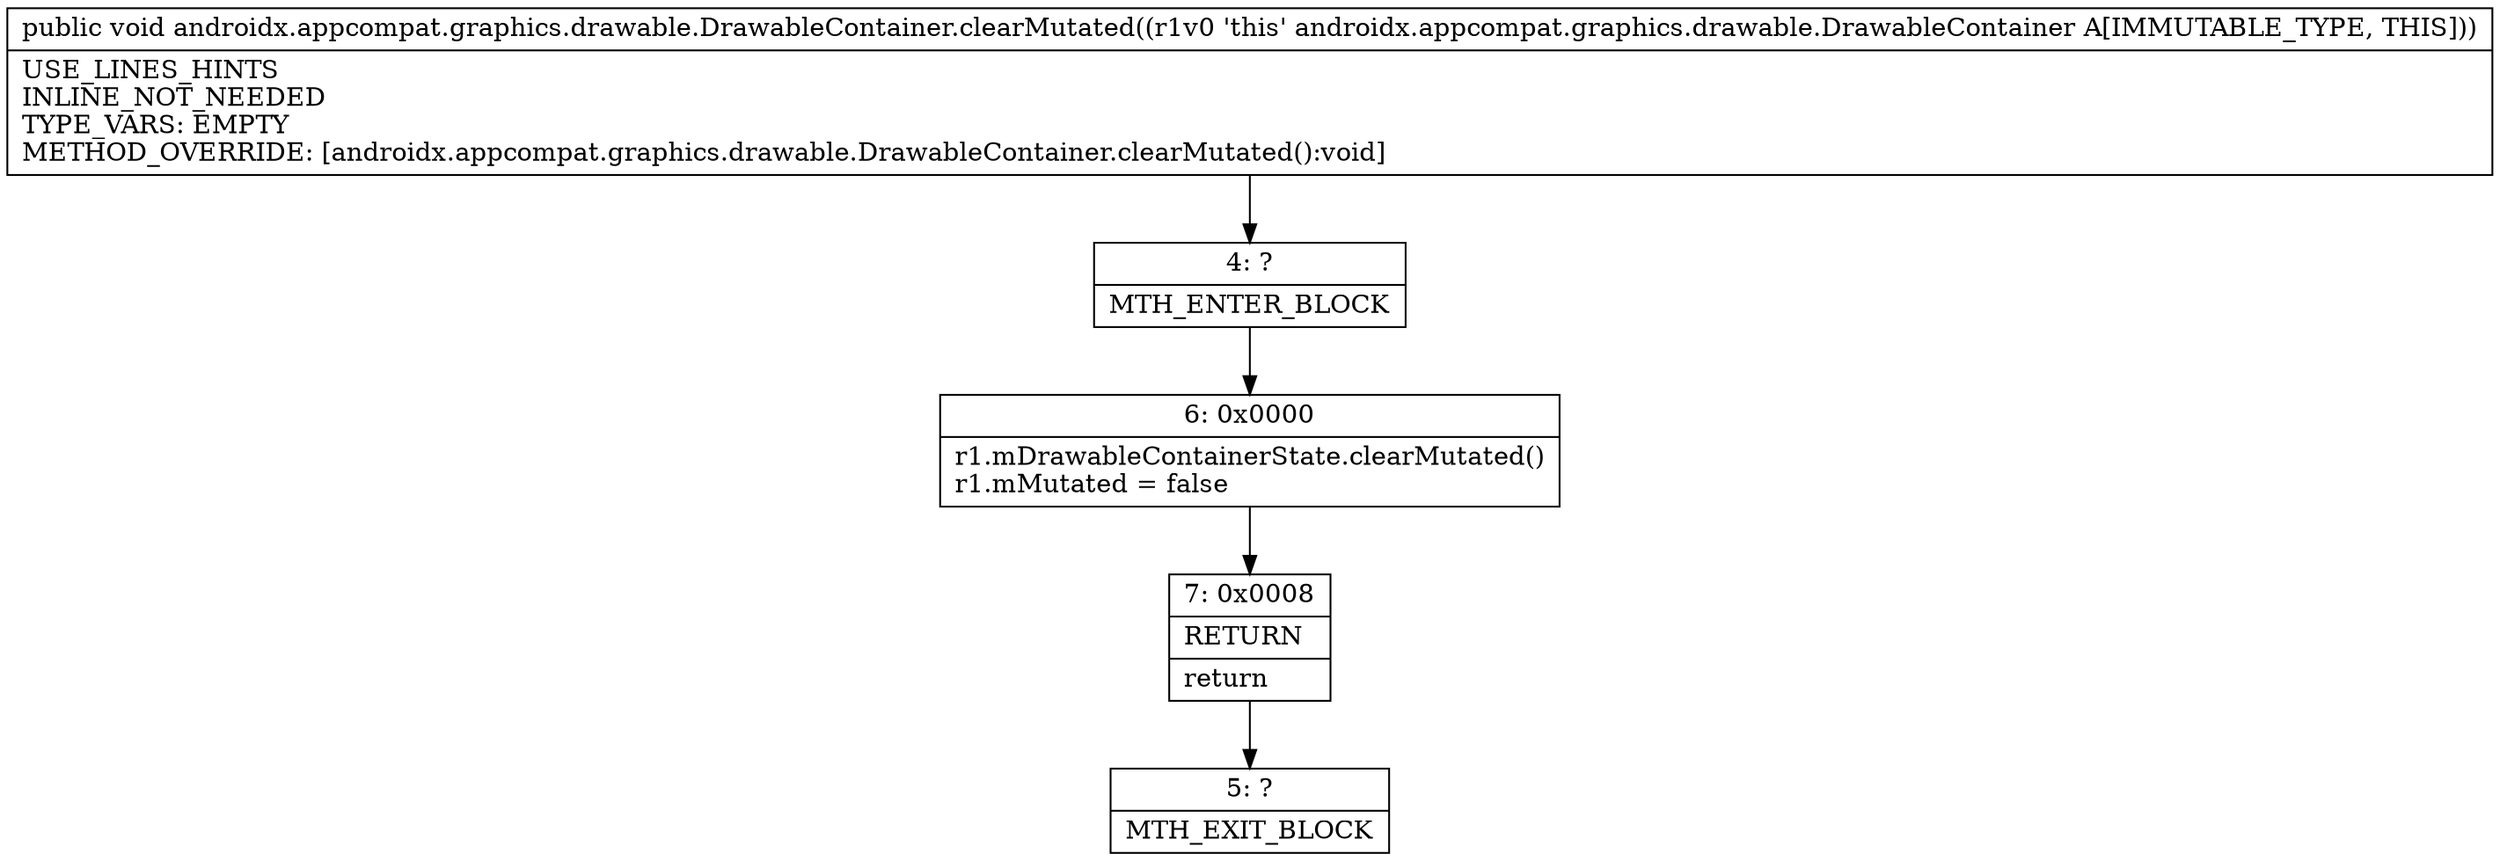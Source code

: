 digraph "CFG forandroidx.appcompat.graphics.drawable.DrawableContainer.clearMutated()V" {
Node_4 [shape=record,label="{4\:\ ?|MTH_ENTER_BLOCK\l}"];
Node_6 [shape=record,label="{6\:\ 0x0000|r1.mDrawableContainerState.clearMutated()\lr1.mMutated = false\l}"];
Node_7 [shape=record,label="{7\:\ 0x0008|RETURN\l|return\l}"];
Node_5 [shape=record,label="{5\:\ ?|MTH_EXIT_BLOCK\l}"];
MethodNode[shape=record,label="{public void androidx.appcompat.graphics.drawable.DrawableContainer.clearMutated((r1v0 'this' androidx.appcompat.graphics.drawable.DrawableContainer A[IMMUTABLE_TYPE, THIS]))  | USE_LINES_HINTS\lINLINE_NOT_NEEDED\lTYPE_VARS: EMPTY\lMETHOD_OVERRIDE: [androidx.appcompat.graphics.drawable.DrawableContainer.clearMutated():void]\l}"];
MethodNode -> Node_4;Node_4 -> Node_6;
Node_6 -> Node_7;
Node_7 -> Node_5;
}

